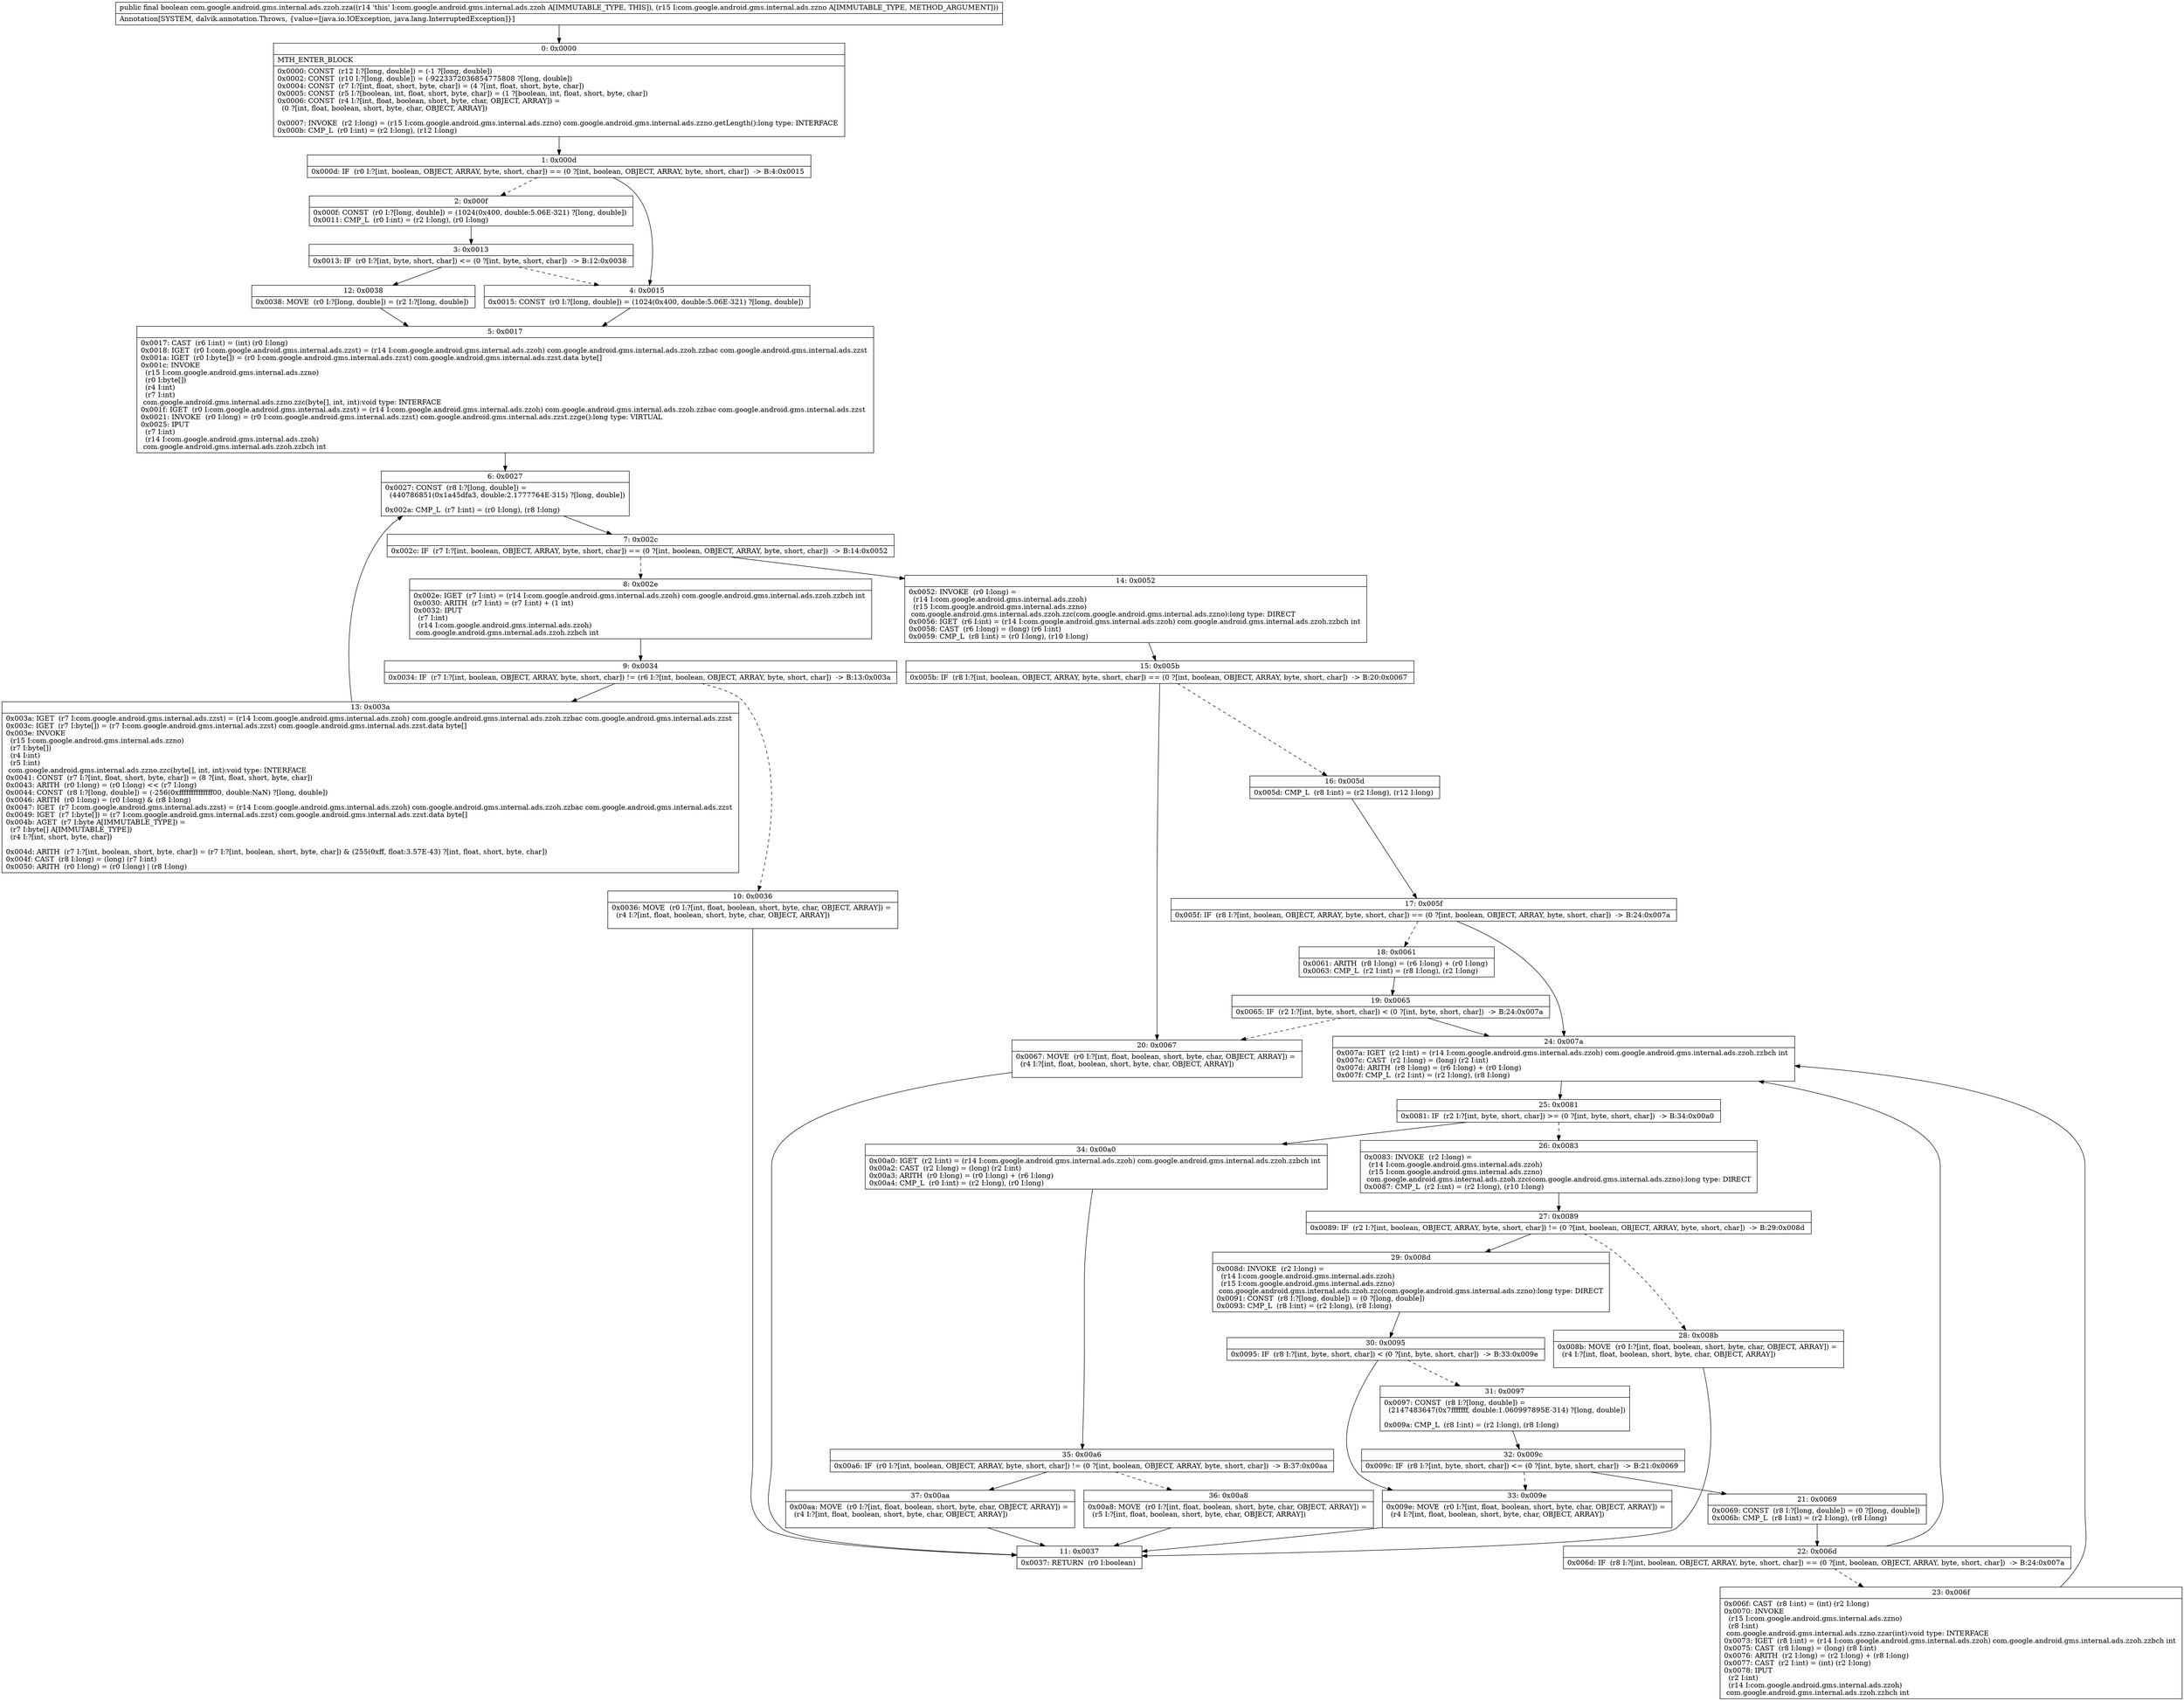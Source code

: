 digraph "CFG forcom.google.android.gms.internal.ads.zzoh.zza(Lcom\/google\/android\/gms\/internal\/ads\/zzno;)Z" {
Node_0 [shape=record,label="{0\:\ 0x0000|MTH_ENTER_BLOCK\l|0x0000: CONST  (r12 I:?[long, double]) = (\-1 ?[long, double]) \l0x0002: CONST  (r10 I:?[long, double]) = (\-9223372036854775808 ?[long, double]) \l0x0004: CONST  (r7 I:?[int, float, short, byte, char]) = (4 ?[int, float, short, byte, char]) \l0x0005: CONST  (r5 I:?[boolean, int, float, short, byte, char]) = (1 ?[boolean, int, float, short, byte, char]) \l0x0006: CONST  (r4 I:?[int, float, boolean, short, byte, char, OBJECT, ARRAY]) = \l  (0 ?[int, float, boolean, short, byte, char, OBJECT, ARRAY])\l \l0x0007: INVOKE  (r2 I:long) = (r15 I:com.google.android.gms.internal.ads.zzno) com.google.android.gms.internal.ads.zzno.getLength():long type: INTERFACE \l0x000b: CMP_L  (r0 I:int) = (r2 I:long), (r12 I:long) \l}"];
Node_1 [shape=record,label="{1\:\ 0x000d|0x000d: IF  (r0 I:?[int, boolean, OBJECT, ARRAY, byte, short, char]) == (0 ?[int, boolean, OBJECT, ARRAY, byte, short, char])  \-\> B:4:0x0015 \l}"];
Node_2 [shape=record,label="{2\:\ 0x000f|0x000f: CONST  (r0 I:?[long, double]) = (1024(0x400, double:5.06E\-321) ?[long, double]) \l0x0011: CMP_L  (r0 I:int) = (r2 I:long), (r0 I:long) \l}"];
Node_3 [shape=record,label="{3\:\ 0x0013|0x0013: IF  (r0 I:?[int, byte, short, char]) \<= (0 ?[int, byte, short, char])  \-\> B:12:0x0038 \l}"];
Node_4 [shape=record,label="{4\:\ 0x0015|0x0015: CONST  (r0 I:?[long, double]) = (1024(0x400, double:5.06E\-321) ?[long, double]) \l}"];
Node_5 [shape=record,label="{5\:\ 0x0017|0x0017: CAST  (r6 I:int) = (int) (r0 I:long) \l0x0018: IGET  (r0 I:com.google.android.gms.internal.ads.zzst) = (r14 I:com.google.android.gms.internal.ads.zzoh) com.google.android.gms.internal.ads.zzoh.zzbac com.google.android.gms.internal.ads.zzst \l0x001a: IGET  (r0 I:byte[]) = (r0 I:com.google.android.gms.internal.ads.zzst) com.google.android.gms.internal.ads.zzst.data byte[] \l0x001c: INVOKE  \l  (r15 I:com.google.android.gms.internal.ads.zzno)\l  (r0 I:byte[])\l  (r4 I:int)\l  (r7 I:int)\l com.google.android.gms.internal.ads.zzno.zzc(byte[], int, int):void type: INTERFACE \l0x001f: IGET  (r0 I:com.google.android.gms.internal.ads.zzst) = (r14 I:com.google.android.gms.internal.ads.zzoh) com.google.android.gms.internal.ads.zzoh.zzbac com.google.android.gms.internal.ads.zzst \l0x0021: INVOKE  (r0 I:long) = (r0 I:com.google.android.gms.internal.ads.zzst) com.google.android.gms.internal.ads.zzst.zzge():long type: VIRTUAL \l0x0025: IPUT  \l  (r7 I:int)\l  (r14 I:com.google.android.gms.internal.ads.zzoh)\l com.google.android.gms.internal.ads.zzoh.zzbch int \l}"];
Node_6 [shape=record,label="{6\:\ 0x0027|0x0027: CONST  (r8 I:?[long, double]) = \l  (440786851(0x1a45dfa3, double:2.1777764E\-315) ?[long, double])\l \l0x002a: CMP_L  (r7 I:int) = (r0 I:long), (r8 I:long) \l}"];
Node_7 [shape=record,label="{7\:\ 0x002c|0x002c: IF  (r7 I:?[int, boolean, OBJECT, ARRAY, byte, short, char]) == (0 ?[int, boolean, OBJECT, ARRAY, byte, short, char])  \-\> B:14:0x0052 \l}"];
Node_8 [shape=record,label="{8\:\ 0x002e|0x002e: IGET  (r7 I:int) = (r14 I:com.google.android.gms.internal.ads.zzoh) com.google.android.gms.internal.ads.zzoh.zzbch int \l0x0030: ARITH  (r7 I:int) = (r7 I:int) + (1 int) \l0x0032: IPUT  \l  (r7 I:int)\l  (r14 I:com.google.android.gms.internal.ads.zzoh)\l com.google.android.gms.internal.ads.zzoh.zzbch int \l}"];
Node_9 [shape=record,label="{9\:\ 0x0034|0x0034: IF  (r7 I:?[int, boolean, OBJECT, ARRAY, byte, short, char]) != (r6 I:?[int, boolean, OBJECT, ARRAY, byte, short, char])  \-\> B:13:0x003a \l}"];
Node_10 [shape=record,label="{10\:\ 0x0036|0x0036: MOVE  (r0 I:?[int, float, boolean, short, byte, char, OBJECT, ARRAY]) = \l  (r4 I:?[int, float, boolean, short, byte, char, OBJECT, ARRAY])\l \l}"];
Node_11 [shape=record,label="{11\:\ 0x0037|0x0037: RETURN  (r0 I:boolean) \l}"];
Node_12 [shape=record,label="{12\:\ 0x0038|0x0038: MOVE  (r0 I:?[long, double]) = (r2 I:?[long, double]) \l}"];
Node_13 [shape=record,label="{13\:\ 0x003a|0x003a: IGET  (r7 I:com.google.android.gms.internal.ads.zzst) = (r14 I:com.google.android.gms.internal.ads.zzoh) com.google.android.gms.internal.ads.zzoh.zzbac com.google.android.gms.internal.ads.zzst \l0x003c: IGET  (r7 I:byte[]) = (r7 I:com.google.android.gms.internal.ads.zzst) com.google.android.gms.internal.ads.zzst.data byte[] \l0x003e: INVOKE  \l  (r15 I:com.google.android.gms.internal.ads.zzno)\l  (r7 I:byte[])\l  (r4 I:int)\l  (r5 I:int)\l com.google.android.gms.internal.ads.zzno.zzc(byte[], int, int):void type: INTERFACE \l0x0041: CONST  (r7 I:?[int, float, short, byte, char]) = (8 ?[int, float, short, byte, char]) \l0x0043: ARITH  (r0 I:long) = (r0 I:long) \<\< (r7 I:long) \l0x0044: CONST  (r8 I:?[long, double]) = (\-256(0xffffffffffffff00, double:NaN) ?[long, double]) \l0x0046: ARITH  (r0 I:long) = (r0 I:long) & (r8 I:long) \l0x0047: IGET  (r7 I:com.google.android.gms.internal.ads.zzst) = (r14 I:com.google.android.gms.internal.ads.zzoh) com.google.android.gms.internal.ads.zzoh.zzbac com.google.android.gms.internal.ads.zzst \l0x0049: IGET  (r7 I:byte[]) = (r7 I:com.google.android.gms.internal.ads.zzst) com.google.android.gms.internal.ads.zzst.data byte[] \l0x004b: AGET  (r7 I:byte A[IMMUTABLE_TYPE]) = \l  (r7 I:byte[] A[IMMUTABLE_TYPE])\l  (r4 I:?[int, short, byte, char])\l \l0x004d: ARITH  (r7 I:?[int, boolean, short, byte, char]) = (r7 I:?[int, boolean, short, byte, char]) & (255(0xff, float:3.57E\-43) ?[int, float, short, byte, char]) \l0x004f: CAST  (r8 I:long) = (long) (r7 I:int) \l0x0050: ARITH  (r0 I:long) = (r0 I:long) \| (r8 I:long) \l}"];
Node_14 [shape=record,label="{14\:\ 0x0052|0x0052: INVOKE  (r0 I:long) = \l  (r14 I:com.google.android.gms.internal.ads.zzoh)\l  (r15 I:com.google.android.gms.internal.ads.zzno)\l com.google.android.gms.internal.ads.zzoh.zzc(com.google.android.gms.internal.ads.zzno):long type: DIRECT \l0x0056: IGET  (r6 I:int) = (r14 I:com.google.android.gms.internal.ads.zzoh) com.google.android.gms.internal.ads.zzoh.zzbch int \l0x0058: CAST  (r6 I:long) = (long) (r6 I:int) \l0x0059: CMP_L  (r8 I:int) = (r0 I:long), (r10 I:long) \l}"];
Node_15 [shape=record,label="{15\:\ 0x005b|0x005b: IF  (r8 I:?[int, boolean, OBJECT, ARRAY, byte, short, char]) == (0 ?[int, boolean, OBJECT, ARRAY, byte, short, char])  \-\> B:20:0x0067 \l}"];
Node_16 [shape=record,label="{16\:\ 0x005d|0x005d: CMP_L  (r8 I:int) = (r2 I:long), (r12 I:long) \l}"];
Node_17 [shape=record,label="{17\:\ 0x005f|0x005f: IF  (r8 I:?[int, boolean, OBJECT, ARRAY, byte, short, char]) == (0 ?[int, boolean, OBJECT, ARRAY, byte, short, char])  \-\> B:24:0x007a \l}"];
Node_18 [shape=record,label="{18\:\ 0x0061|0x0061: ARITH  (r8 I:long) = (r6 I:long) + (r0 I:long) \l0x0063: CMP_L  (r2 I:int) = (r8 I:long), (r2 I:long) \l}"];
Node_19 [shape=record,label="{19\:\ 0x0065|0x0065: IF  (r2 I:?[int, byte, short, char]) \< (0 ?[int, byte, short, char])  \-\> B:24:0x007a \l}"];
Node_20 [shape=record,label="{20\:\ 0x0067|0x0067: MOVE  (r0 I:?[int, float, boolean, short, byte, char, OBJECT, ARRAY]) = \l  (r4 I:?[int, float, boolean, short, byte, char, OBJECT, ARRAY])\l \l}"];
Node_21 [shape=record,label="{21\:\ 0x0069|0x0069: CONST  (r8 I:?[long, double]) = (0 ?[long, double]) \l0x006b: CMP_L  (r8 I:int) = (r2 I:long), (r8 I:long) \l}"];
Node_22 [shape=record,label="{22\:\ 0x006d|0x006d: IF  (r8 I:?[int, boolean, OBJECT, ARRAY, byte, short, char]) == (0 ?[int, boolean, OBJECT, ARRAY, byte, short, char])  \-\> B:24:0x007a \l}"];
Node_23 [shape=record,label="{23\:\ 0x006f|0x006f: CAST  (r8 I:int) = (int) (r2 I:long) \l0x0070: INVOKE  \l  (r15 I:com.google.android.gms.internal.ads.zzno)\l  (r8 I:int)\l com.google.android.gms.internal.ads.zzno.zzar(int):void type: INTERFACE \l0x0073: IGET  (r8 I:int) = (r14 I:com.google.android.gms.internal.ads.zzoh) com.google.android.gms.internal.ads.zzoh.zzbch int \l0x0075: CAST  (r8 I:long) = (long) (r8 I:int) \l0x0076: ARITH  (r2 I:long) = (r2 I:long) + (r8 I:long) \l0x0077: CAST  (r2 I:int) = (int) (r2 I:long) \l0x0078: IPUT  \l  (r2 I:int)\l  (r14 I:com.google.android.gms.internal.ads.zzoh)\l com.google.android.gms.internal.ads.zzoh.zzbch int \l}"];
Node_24 [shape=record,label="{24\:\ 0x007a|0x007a: IGET  (r2 I:int) = (r14 I:com.google.android.gms.internal.ads.zzoh) com.google.android.gms.internal.ads.zzoh.zzbch int \l0x007c: CAST  (r2 I:long) = (long) (r2 I:int) \l0x007d: ARITH  (r8 I:long) = (r6 I:long) + (r0 I:long) \l0x007f: CMP_L  (r2 I:int) = (r2 I:long), (r8 I:long) \l}"];
Node_25 [shape=record,label="{25\:\ 0x0081|0x0081: IF  (r2 I:?[int, byte, short, char]) \>= (0 ?[int, byte, short, char])  \-\> B:34:0x00a0 \l}"];
Node_26 [shape=record,label="{26\:\ 0x0083|0x0083: INVOKE  (r2 I:long) = \l  (r14 I:com.google.android.gms.internal.ads.zzoh)\l  (r15 I:com.google.android.gms.internal.ads.zzno)\l com.google.android.gms.internal.ads.zzoh.zzc(com.google.android.gms.internal.ads.zzno):long type: DIRECT \l0x0087: CMP_L  (r2 I:int) = (r2 I:long), (r10 I:long) \l}"];
Node_27 [shape=record,label="{27\:\ 0x0089|0x0089: IF  (r2 I:?[int, boolean, OBJECT, ARRAY, byte, short, char]) != (0 ?[int, boolean, OBJECT, ARRAY, byte, short, char])  \-\> B:29:0x008d \l}"];
Node_28 [shape=record,label="{28\:\ 0x008b|0x008b: MOVE  (r0 I:?[int, float, boolean, short, byte, char, OBJECT, ARRAY]) = \l  (r4 I:?[int, float, boolean, short, byte, char, OBJECT, ARRAY])\l \l}"];
Node_29 [shape=record,label="{29\:\ 0x008d|0x008d: INVOKE  (r2 I:long) = \l  (r14 I:com.google.android.gms.internal.ads.zzoh)\l  (r15 I:com.google.android.gms.internal.ads.zzno)\l com.google.android.gms.internal.ads.zzoh.zzc(com.google.android.gms.internal.ads.zzno):long type: DIRECT \l0x0091: CONST  (r8 I:?[long, double]) = (0 ?[long, double]) \l0x0093: CMP_L  (r8 I:int) = (r2 I:long), (r8 I:long) \l}"];
Node_30 [shape=record,label="{30\:\ 0x0095|0x0095: IF  (r8 I:?[int, byte, short, char]) \< (0 ?[int, byte, short, char])  \-\> B:33:0x009e \l}"];
Node_31 [shape=record,label="{31\:\ 0x0097|0x0097: CONST  (r8 I:?[long, double]) = \l  (2147483647(0x7fffffff, double:1.060997895E\-314) ?[long, double])\l \l0x009a: CMP_L  (r8 I:int) = (r2 I:long), (r8 I:long) \l}"];
Node_32 [shape=record,label="{32\:\ 0x009c|0x009c: IF  (r8 I:?[int, byte, short, char]) \<= (0 ?[int, byte, short, char])  \-\> B:21:0x0069 \l}"];
Node_33 [shape=record,label="{33\:\ 0x009e|0x009e: MOVE  (r0 I:?[int, float, boolean, short, byte, char, OBJECT, ARRAY]) = \l  (r4 I:?[int, float, boolean, short, byte, char, OBJECT, ARRAY])\l \l}"];
Node_34 [shape=record,label="{34\:\ 0x00a0|0x00a0: IGET  (r2 I:int) = (r14 I:com.google.android.gms.internal.ads.zzoh) com.google.android.gms.internal.ads.zzoh.zzbch int \l0x00a2: CAST  (r2 I:long) = (long) (r2 I:int) \l0x00a3: ARITH  (r0 I:long) = (r0 I:long) + (r6 I:long) \l0x00a4: CMP_L  (r0 I:int) = (r2 I:long), (r0 I:long) \l}"];
Node_35 [shape=record,label="{35\:\ 0x00a6|0x00a6: IF  (r0 I:?[int, boolean, OBJECT, ARRAY, byte, short, char]) != (0 ?[int, boolean, OBJECT, ARRAY, byte, short, char])  \-\> B:37:0x00aa \l}"];
Node_36 [shape=record,label="{36\:\ 0x00a8|0x00a8: MOVE  (r0 I:?[int, float, boolean, short, byte, char, OBJECT, ARRAY]) = \l  (r5 I:?[int, float, boolean, short, byte, char, OBJECT, ARRAY])\l \l}"];
Node_37 [shape=record,label="{37\:\ 0x00aa|0x00aa: MOVE  (r0 I:?[int, float, boolean, short, byte, char, OBJECT, ARRAY]) = \l  (r4 I:?[int, float, boolean, short, byte, char, OBJECT, ARRAY])\l \l}"];
MethodNode[shape=record,label="{public final boolean com.google.android.gms.internal.ads.zzoh.zza((r14 'this' I:com.google.android.gms.internal.ads.zzoh A[IMMUTABLE_TYPE, THIS]), (r15 I:com.google.android.gms.internal.ads.zzno A[IMMUTABLE_TYPE, METHOD_ARGUMENT]))  | Annotation[SYSTEM, dalvik.annotation.Throws, \{value=[java.io.IOException, java.lang.InterruptedException]\}]\l}"];
MethodNode -> Node_0;
Node_0 -> Node_1;
Node_1 -> Node_2[style=dashed];
Node_1 -> Node_4;
Node_2 -> Node_3;
Node_3 -> Node_4[style=dashed];
Node_3 -> Node_12;
Node_4 -> Node_5;
Node_5 -> Node_6;
Node_6 -> Node_7;
Node_7 -> Node_8[style=dashed];
Node_7 -> Node_14;
Node_8 -> Node_9;
Node_9 -> Node_10[style=dashed];
Node_9 -> Node_13;
Node_10 -> Node_11;
Node_12 -> Node_5;
Node_13 -> Node_6;
Node_14 -> Node_15;
Node_15 -> Node_16[style=dashed];
Node_15 -> Node_20;
Node_16 -> Node_17;
Node_17 -> Node_18[style=dashed];
Node_17 -> Node_24;
Node_18 -> Node_19;
Node_19 -> Node_20[style=dashed];
Node_19 -> Node_24;
Node_20 -> Node_11;
Node_21 -> Node_22;
Node_22 -> Node_23[style=dashed];
Node_22 -> Node_24;
Node_23 -> Node_24;
Node_24 -> Node_25;
Node_25 -> Node_26[style=dashed];
Node_25 -> Node_34;
Node_26 -> Node_27;
Node_27 -> Node_28[style=dashed];
Node_27 -> Node_29;
Node_28 -> Node_11;
Node_29 -> Node_30;
Node_30 -> Node_31[style=dashed];
Node_30 -> Node_33;
Node_31 -> Node_32;
Node_32 -> Node_21;
Node_32 -> Node_33[style=dashed];
Node_33 -> Node_11;
Node_34 -> Node_35;
Node_35 -> Node_36[style=dashed];
Node_35 -> Node_37;
Node_36 -> Node_11;
Node_37 -> Node_11;
}

